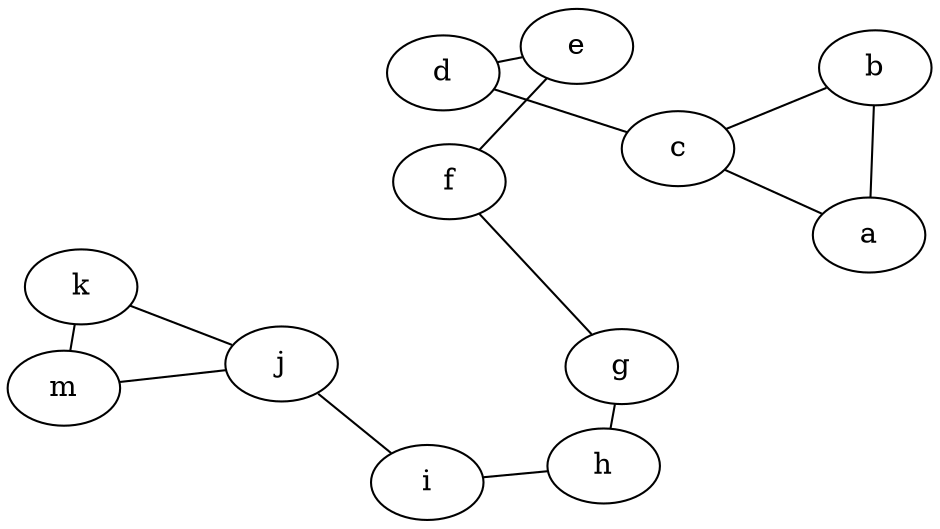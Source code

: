 graph G {
layout=fdp
size="7"
a--b
b--c
a--c
c--d
d--e
e--f
f--g
g--h
h--i
i--j
j--k
k--m
j--m

o[style=invis]
o--c[style=invis]
o--d[style=invis]
o--e[style=invis]
o--f[style=invis]
o--g[style=invis]
o--h[style=invis]
o--i[style=invis]
o--j[style=invis]
}